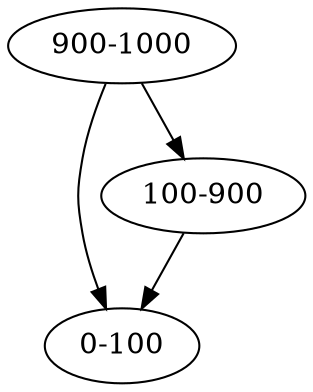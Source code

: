 strict digraph G {
"900-1000" [ids="['G1.1', 'G2.1']", strand_density="['0.000', '2.000', '0.000']"];
"0-100" [ids="['G1.1', 'G2.1']", strand_density="['0.000', '2.000', '0.000']"];
"100-900" [ids="['G2.1']", strand_density="['0.000', '1.000', '0.000']"];
"900-1000" -> "0-100"  [ids="['G1.1']"];
"900-1000" -> "100-900"  [ids="['G2.1']"];
"100-900" -> "0-100"  [ids="['G2.1']"];
}
